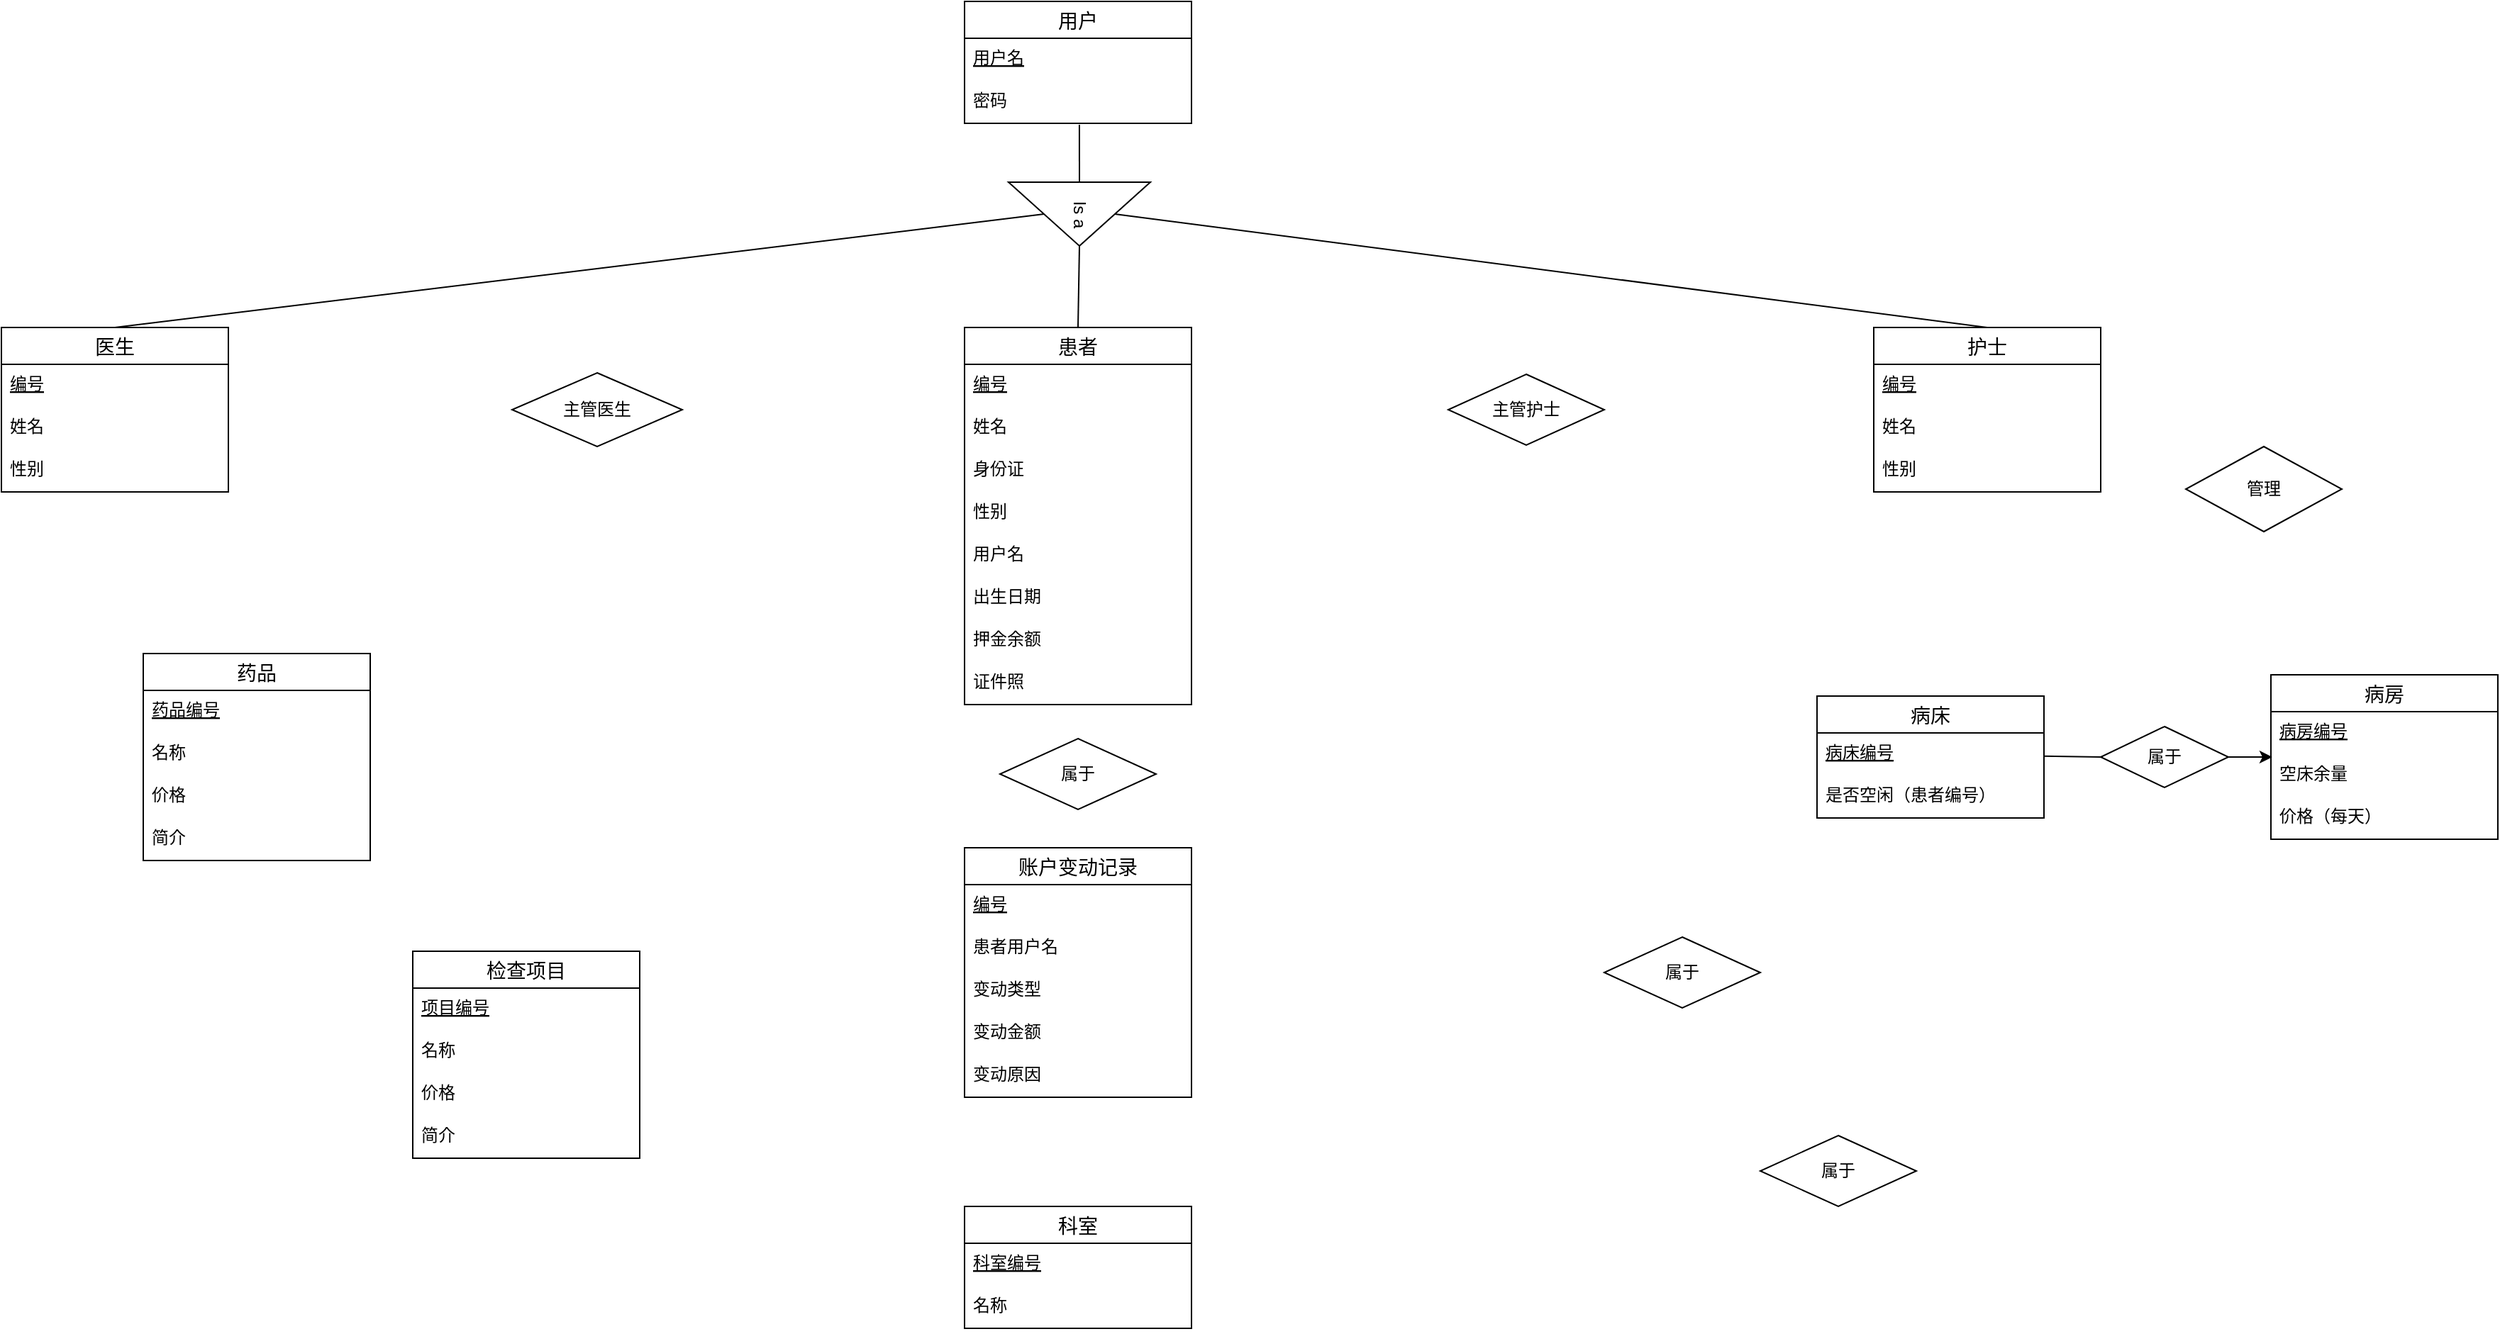 <mxfile version="14.6.13" type="github">
  <diagram id="R2lEEEUBdFMjLlhIrx00" name="Page-1">
    <mxGraphModel dx="2272" dy="799" grid="1" gridSize="10" guides="1" tooltips="1" connect="1" arrows="1" fold="1" page="1" pageScale="1" pageWidth="850" pageHeight="1100" math="0" shadow="0" extFonts="Permanent Marker^https://fonts.googleapis.com/css?family=Permanent+Marker">
      <root>
        <mxCell id="0" />
        <mxCell id="1" parent="0" />
        <mxCell id="OfayJ8HUQFOVM7JYoSRG-1" value="用户" style="swimlane;fontStyle=0;childLayout=stackLayout;horizontal=1;startSize=26;horizontalStack=0;resizeParent=1;resizeParentMax=0;resizeLast=0;collapsible=1;marginBottom=0;align=center;fontSize=14;" vertex="1" parent="1">
          <mxGeometry x="339" y="30" width="160" height="86" as="geometry" />
        </mxCell>
        <mxCell id="OfayJ8HUQFOVM7JYoSRG-2" value="用户名" style="text;strokeColor=none;fillColor=none;spacingLeft=4;spacingRight=4;overflow=hidden;rotatable=0;points=[[0,0.5],[1,0.5]];portConstraint=eastwest;fontSize=12;fontStyle=4" vertex="1" parent="OfayJ8HUQFOVM7JYoSRG-1">
          <mxGeometry y="26" width="160" height="30" as="geometry" />
        </mxCell>
        <mxCell id="OfayJ8HUQFOVM7JYoSRG-3" value="密码" style="text;strokeColor=none;fillColor=none;spacingLeft=4;spacingRight=4;overflow=hidden;rotatable=0;points=[[0,0.5],[1,0.5]];portConstraint=eastwest;fontSize=12;" vertex="1" parent="OfayJ8HUQFOVM7JYoSRG-1">
          <mxGeometry y="56" width="160" height="30" as="geometry" />
        </mxCell>
        <mxCell id="OfayJ8HUQFOVM7JYoSRG-5" value="患者" style="swimlane;fontStyle=0;childLayout=stackLayout;horizontal=1;startSize=26;horizontalStack=0;resizeParent=1;resizeParentMax=0;resizeLast=0;collapsible=1;marginBottom=0;align=center;fontSize=14;" vertex="1" parent="1">
          <mxGeometry x="339" y="260" width="160" height="266" as="geometry" />
        </mxCell>
        <mxCell id="OfayJ8HUQFOVM7JYoSRG-6" value="编号" style="text;strokeColor=none;fillColor=none;spacingLeft=4;spacingRight=4;overflow=hidden;rotatable=0;points=[[0,0.5],[1,0.5]];portConstraint=eastwest;fontSize=12;fontStyle=4" vertex="1" parent="OfayJ8HUQFOVM7JYoSRG-5">
          <mxGeometry y="26" width="160" height="30" as="geometry" />
        </mxCell>
        <mxCell id="OfayJ8HUQFOVM7JYoSRG-7" value="姓名" style="text;strokeColor=none;fillColor=none;spacingLeft=4;spacingRight=4;overflow=hidden;rotatable=0;points=[[0,0.5],[1,0.5]];portConstraint=eastwest;fontSize=12;" vertex="1" parent="OfayJ8HUQFOVM7JYoSRG-5">
          <mxGeometry y="56" width="160" height="30" as="geometry" />
        </mxCell>
        <mxCell id="OfayJ8HUQFOVM7JYoSRG-11" value="身份证" style="text;strokeColor=none;fillColor=none;spacingLeft=4;spacingRight=4;overflow=hidden;rotatable=0;points=[[0,0.5],[1,0.5]];portConstraint=eastwest;fontSize=12;" vertex="1" parent="OfayJ8HUQFOVM7JYoSRG-5">
          <mxGeometry y="86" width="160" height="30" as="geometry" />
        </mxCell>
        <mxCell id="OfayJ8HUQFOVM7JYoSRG-12" value="性别" style="text;strokeColor=none;fillColor=none;spacingLeft=4;spacingRight=4;overflow=hidden;rotatable=0;points=[[0,0.5],[1,0.5]];portConstraint=eastwest;fontSize=12;" vertex="1" parent="OfayJ8HUQFOVM7JYoSRG-5">
          <mxGeometry y="116" width="160" height="30" as="geometry" />
        </mxCell>
        <mxCell id="OfayJ8HUQFOVM7JYoSRG-13" value="用户名" style="text;strokeColor=none;fillColor=none;spacingLeft=4;spacingRight=4;overflow=hidden;rotatable=0;points=[[0,0.5],[1,0.5]];portConstraint=eastwest;fontSize=12;" vertex="1" parent="OfayJ8HUQFOVM7JYoSRG-5">
          <mxGeometry y="146" width="160" height="30" as="geometry" />
        </mxCell>
        <mxCell id="OfayJ8HUQFOVM7JYoSRG-14" value="出生日期" style="text;strokeColor=none;fillColor=none;spacingLeft=4;spacingRight=4;overflow=hidden;rotatable=0;points=[[0,0.5],[1,0.5]];portConstraint=eastwest;fontSize=12;" vertex="1" parent="OfayJ8HUQFOVM7JYoSRG-5">
          <mxGeometry y="176" width="160" height="30" as="geometry" />
        </mxCell>
        <mxCell id="OfayJ8HUQFOVM7JYoSRG-15" value="押金余额" style="text;strokeColor=none;fillColor=none;spacingLeft=4;spacingRight=4;overflow=hidden;rotatable=0;points=[[0,0.5],[1,0.5]];portConstraint=eastwest;fontSize=12;" vertex="1" parent="OfayJ8HUQFOVM7JYoSRG-5">
          <mxGeometry y="206" width="160" height="30" as="geometry" />
        </mxCell>
        <mxCell id="OfayJ8HUQFOVM7JYoSRG-16" value="证件照" style="text;strokeColor=none;fillColor=none;spacingLeft=4;spacingRight=4;overflow=hidden;rotatable=0;points=[[0,0.5],[1,0.5]];portConstraint=eastwest;fontSize=12;" vertex="1" parent="OfayJ8HUQFOVM7JYoSRG-5">
          <mxGeometry y="236" width="160" height="30" as="geometry" />
        </mxCell>
        <mxCell id="OfayJ8HUQFOVM7JYoSRG-17" value="护士" style="swimlane;fontStyle=0;childLayout=stackLayout;horizontal=1;startSize=26;horizontalStack=0;resizeParent=1;resizeParentMax=0;resizeLast=0;collapsible=1;marginBottom=0;align=center;fontSize=14;" vertex="1" parent="1">
          <mxGeometry x="980" y="260" width="160" height="116" as="geometry" />
        </mxCell>
        <mxCell id="OfayJ8HUQFOVM7JYoSRG-18" value="编号" style="text;strokeColor=none;fillColor=none;spacingLeft=4;spacingRight=4;overflow=hidden;rotatable=0;points=[[0,0.5],[1,0.5]];portConstraint=eastwest;fontSize=12;fontStyle=4" vertex="1" parent="OfayJ8HUQFOVM7JYoSRG-17">
          <mxGeometry y="26" width="160" height="30" as="geometry" />
        </mxCell>
        <mxCell id="OfayJ8HUQFOVM7JYoSRG-19" value="姓名" style="text;strokeColor=none;fillColor=none;spacingLeft=4;spacingRight=4;overflow=hidden;rotatable=0;points=[[0,0.5],[1,0.5]];portConstraint=eastwest;fontSize=12;" vertex="1" parent="OfayJ8HUQFOVM7JYoSRG-17">
          <mxGeometry y="56" width="160" height="30" as="geometry" />
        </mxCell>
        <mxCell id="OfayJ8HUQFOVM7JYoSRG-20" value="性别" style="text;strokeColor=none;fillColor=none;spacingLeft=4;spacingRight=4;overflow=hidden;rotatable=0;points=[[0,0.5],[1,0.5]];portConstraint=eastwest;fontSize=12;" vertex="1" parent="OfayJ8HUQFOVM7JYoSRG-17">
          <mxGeometry y="86" width="160" height="30" as="geometry" />
        </mxCell>
        <mxCell id="OfayJ8HUQFOVM7JYoSRG-21" value="医生" style="swimlane;fontStyle=0;childLayout=stackLayout;horizontal=1;startSize=26;horizontalStack=0;resizeParent=1;resizeParentMax=0;resizeLast=0;collapsible=1;marginBottom=0;align=center;fontSize=14;" vertex="1" parent="1">
          <mxGeometry x="-340" y="260" width="160" height="116" as="geometry" />
        </mxCell>
        <mxCell id="OfayJ8HUQFOVM7JYoSRG-22" value="编号" style="text;strokeColor=none;fillColor=none;spacingLeft=4;spacingRight=4;overflow=hidden;rotatable=0;points=[[0,0.5],[1,0.5]];portConstraint=eastwest;fontSize=12;fontStyle=4" vertex="1" parent="OfayJ8HUQFOVM7JYoSRG-21">
          <mxGeometry y="26" width="160" height="30" as="geometry" />
        </mxCell>
        <mxCell id="OfayJ8HUQFOVM7JYoSRG-23" value="姓名" style="text;strokeColor=none;fillColor=none;spacingLeft=4;spacingRight=4;overflow=hidden;rotatable=0;points=[[0,0.5],[1,0.5]];portConstraint=eastwest;fontSize=12;" vertex="1" parent="OfayJ8HUQFOVM7JYoSRG-21">
          <mxGeometry y="56" width="160" height="30" as="geometry" />
        </mxCell>
        <mxCell id="OfayJ8HUQFOVM7JYoSRG-24" value="性别" style="text;strokeColor=none;fillColor=none;spacingLeft=4;spacingRight=4;overflow=hidden;rotatable=0;points=[[0,0.5],[1,0.5]];portConstraint=eastwest;fontSize=12;" vertex="1" parent="OfayJ8HUQFOVM7JYoSRG-21">
          <mxGeometry y="86" width="160" height="30" as="geometry" />
        </mxCell>
        <mxCell id="OfayJ8HUQFOVM7JYoSRG-26" value="Is a" style="triangle;whiteSpace=wrap;html=1;rotation=90;" vertex="1" parent="1">
          <mxGeometry x="397.5" y="130" width="45" height="100" as="geometry" />
        </mxCell>
        <mxCell id="OfayJ8HUQFOVM7JYoSRG-34" value="" style="endArrow=none;html=1;entryX=0.5;entryY=0;entryDx=0;entryDy=0;exitX=0.5;exitY=0;exitDx=0;exitDy=0;" edge="1" parent="1" source="OfayJ8HUQFOVM7JYoSRG-26" target="OfayJ8HUQFOVM7JYoSRG-17">
          <mxGeometry width="50" height="50" relative="1" as="geometry">
            <mxPoint x="580" y="240" as="sourcePoint" />
            <mxPoint x="630" y="190" as="targetPoint" />
          </mxGeometry>
        </mxCell>
        <mxCell id="OfayJ8HUQFOVM7JYoSRG-40" value="" style="endArrow=none;html=1;entryX=0.506;entryY=1.033;entryDx=0;entryDy=0;entryPerimeter=0;exitX=0;exitY=0.5;exitDx=0;exitDy=0;" edge="1" parent="1" source="OfayJ8HUQFOVM7JYoSRG-26" target="OfayJ8HUQFOVM7JYoSRG-3">
          <mxGeometry width="50" height="50" relative="1" as="geometry">
            <mxPoint x="400" y="160" as="sourcePoint" />
            <mxPoint x="450" y="110" as="targetPoint" />
          </mxGeometry>
        </mxCell>
        <mxCell id="OfayJ8HUQFOVM7JYoSRG-41" value="主管医生" style="shape=rhombus;perimeter=rhombusPerimeter;whiteSpace=wrap;html=1;align=center;" vertex="1" parent="1">
          <mxGeometry x="20" y="292" width="120" height="52" as="geometry" />
        </mxCell>
        <mxCell id="OfayJ8HUQFOVM7JYoSRG-44" value="病房" style="swimlane;fontStyle=0;childLayout=stackLayout;horizontal=1;startSize=26;horizontalStack=0;resizeParent=1;resizeParentMax=0;resizeLast=0;collapsible=1;marginBottom=0;align=center;fontSize=14;" vertex="1" parent="1">
          <mxGeometry x="1260" y="505" width="160" height="116" as="geometry" />
        </mxCell>
        <mxCell id="OfayJ8HUQFOVM7JYoSRG-45" value="病房编号" style="text;strokeColor=none;fillColor=none;spacingLeft=4;spacingRight=4;overflow=hidden;rotatable=0;points=[[0,0.5],[1,0.5]];portConstraint=eastwest;fontSize=12;fontStyle=4" vertex="1" parent="OfayJ8HUQFOVM7JYoSRG-44">
          <mxGeometry y="26" width="160" height="30" as="geometry" />
        </mxCell>
        <mxCell id="OfayJ8HUQFOVM7JYoSRG-46" value="空床余量" style="text;strokeColor=none;fillColor=none;spacingLeft=4;spacingRight=4;overflow=hidden;rotatable=0;points=[[0,0.5],[1,0.5]];portConstraint=eastwest;fontSize=12;" vertex="1" parent="OfayJ8HUQFOVM7JYoSRG-44">
          <mxGeometry y="56" width="160" height="30" as="geometry" />
        </mxCell>
        <mxCell id="OfayJ8HUQFOVM7JYoSRG-64" value="价格（每天）" style="text;strokeColor=none;fillColor=none;spacingLeft=4;spacingRight=4;overflow=hidden;rotatable=0;points=[[0,0.5],[1,0.5]];portConstraint=eastwest;fontSize=12;" vertex="1" parent="OfayJ8HUQFOVM7JYoSRG-44">
          <mxGeometry y="86" width="160" height="30" as="geometry" />
        </mxCell>
        <mxCell id="OfayJ8HUQFOVM7JYoSRG-48" value="病床" style="swimlane;fontStyle=0;childLayout=stackLayout;horizontal=1;startSize=26;horizontalStack=0;resizeParent=1;resizeParentMax=0;resizeLast=0;collapsible=1;marginBottom=0;align=center;fontSize=14;" vertex="1" parent="1">
          <mxGeometry x="940" y="520" width="160" height="86" as="geometry" />
        </mxCell>
        <mxCell id="OfayJ8HUQFOVM7JYoSRG-49" value="病床编号" style="text;strokeColor=none;fillColor=none;spacingLeft=4;spacingRight=4;overflow=hidden;rotatable=0;points=[[0,0.5],[1,0.5]];portConstraint=eastwest;fontSize=12;fontStyle=4" vertex="1" parent="OfayJ8HUQFOVM7JYoSRG-48">
          <mxGeometry y="26" width="160" height="30" as="geometry" />
        </mxCell>
        <mxCell id="OfayJ8HUQFOVM7JYoSRG-50" value="是否空闲（患者编号）" style="text;strokeColor=none;fillColor=none;spacingLeft=4;spacingRight=4;overflow=hidden;rotatable=0;points=[[0,0.5],[1,0.5]];portConstraint=eastwest;fontSize=12;" vertex="1" parent="OfayJ8HUQFOVM7JYoSRG-48">
          <mxGeometry y="56" width="160" height="30" as="geometry" />
        </mxCell>
        <mxCell id="OfayJ8HUQFOVM7JYoSRG-53" value="药品" style="swimlane;fontStyle=0;childLayout=stackLayout;horizontal=1;startSize=26;horizontalStack=0;resizeParent=1;resizeParentMax=0;resizeLast=0;collapsible=1;marginBottom=0;align=center;fontSize=14;" vertex="1" parent="1">
          <mxGeometry x="-240" y="490" width="160" height="146" as="geometry" />
        </mxCell>
        <mxCell id="OfayJ8HUQFOVM7JYoSRG-54" value="药品编号" style="text;strokeColor=none;fillColor=none;spacingLeft=4;spacingRight=4;overflow=hidden;rotatable=0;points=[[0,0.5],[1,0.5]];portConstraint=eastwest;fontSize=12;fontStyle=4" vertex="1" parent="OfayJ8HUQFOVM7JYoSRG-53">
          <mxGeometry y="26" width="160" height="30" as="geometry" />
        </mxCell>
        <mxCell id="OfayJ8HUQFOVM7JYoSRG-55" value="名称" style="text;strokeColor=none;fillColor=none;spacingLeft=4;spacingRight=4;overflow=hidden;rotatable=0;points=[[0,0.5],[1,0.5]];portConstraint=eastwest;fontSize=12;" vertex="1" parent="OfayJ8HUQFOVM7JYoSRG-53">
          <mxGeometry y="56" width="160" height="30" as="geometry" />
        </mxCell>
        <mxCell id="OfayJ8HUQFOVM7JYoSRG-56" value="价格" style="text;strokeColor=none;fillColor=none;spacingLeft=4;spacingRight=4;overflow=hidden;rotatable=0;points=[[0,0.5],[1,0.5]];portConstraint=eastwest;fontSize=12;" vertex="1" parent="OfayJ8HUQFOVM7JYoSRG-53">
          <mxGeometry y="86" width="160" height="30" as="geometry" />
        </mxCell>
        <mxCell id="OfayJ8HUQFOVM7JYoSRG-62" value="简介" style="text;strokeColor=none;fillColor=none;spacingLeft=4;spacingRight=4;overflow=hidden;rotatable=0;points=[[0,0.5],[1,0.5]];portConstraint=eastwest;fontSize=12;" vertex="1" parent="OfayJ8HUQFOVM7JYoSRG-53">
          <mxGeometry y="116" width="160" height="30" as="geometry" />
        </mxCell>
        <mxCell id="OfayJ8HUQFOVM7JYoSRG-57" value="检查项目" style="swimlane;fontStyle=0;childLayout=stackLayout;horizontal=1;startSize=26;horizontalStack=0;resizeParent=1;resizeParentMax=0;resizeLast=0;collapsible=1;marginBottom=0;align=center;fontSize=14;" vertex="1" parent="1">
          <mxGeometry x="-50" y="700" width="160" height="146" as="geometry" />
        </mxCell>
        <mxCell id="OfayJ8HUQFOVM7JYoSRG-58" value="项目编号" style="text;strokeColor=none;fillColor=none;spacingLeft=4;spacingRight=4;overflow=hidden;rotatable=0;points=[[0,0.5],[1,0.5]];portConstraint=eastwest;fontSize=12;fontStyle=4" vertex="1" parent="OfayJ8HUQFOVM7JYoSRG-57">
          <mxGeometry y="26" width="160" height="30" as="geometry" />
        </mxCell>
        <mxCell id="OfayJ8HUQFOVM7JYoSRG-59" value="名称" style="text;strokeColor=none;fillColor=none;spacingLeft=4;spacingRight=4;overflow=hidden;rotatable=0;points=[[0,0.5],[1,0.5]];portConstraint=eastwest;fontSize=12;" vertex="1" parent="OfayJ8HUQFOVM7JYoSRG-57">
          <mxGeometry y="56" width="160" height="30" as="geometry" />
        </mxCell>
        <mxCell id="OfayJ8HUQFOVM7JYoSRG-60" value="价格" style="text;strokeColor=none;fillColor=none;spacingLeft=4;spacingRight=4;overflow=hidden;rotatable=0;points=[[0,0.5],[1,0.5]];portConstraint=eastwest;fontSize=12;" vertex="1" parent="OfayJ8HUQFOVM7JYoSRG-57">
          <mxGeometry y="86" width="160" height="30" as="geometry" />
        </mxCell>
        <mxCell id="OfayJ8HUQFOVM7JYoSRG-61" value="简介" style="text;strokeColor=none;fillColor=none;spacingLeft=4;spacingRight=4;overflow=hidden;rotatable=0;points=[[0,0.5],[1,0.5]];portConstraint=eastwest;fontSize=12;" vertex="1" parent="OfayJ8HUQFOVM7JYoSRG-57">
          <mxGeometry y="116" width="160" height="30" as="geometry" />
        </mxCell>
        <mxCell id="OfayJ8HUQFOVM7JYoSRG-65" value="管理" style="shape=rhombus;perimeter=rhombusPerimeter;whiteSpace=wrap;html=1;align=center;" vertex="1" parent="1">
          <mxGeometry x="1200" y="344" width="110" height="60" as="geometry" />
        </mxCell>
        <mxCell id="OfayJ8HUQFOVM7JYoSRG-83" style="edgeStyle=none;rounded=0;orthogonalLoop=1;jettySize=auto;html=1;exitX=1;exitY=0.5;exitDx=0;exitDy=0;entryX=0.006;entryY=0.067;entryDx=0;entryDy=0;entryPerimeter=0;" edge="1" parent="1" source="OfayJ8HUQFOVM7JYoSRG-66" target="OfayJ8HUQFOVM7JYoSRG-46">
          <mxGeometry relative="1" as="geometry" />
        </mxCell>
        <mxCell id="OfayJ8HUQFOVM7JYoSRG-66" value="属于" style="shape=rhombus;perimeter=rhombusPerimeter;whiteSpace=wrap;html=1;align=center;" vertex="1" parent="1">
          <mxGeometry x="1140" y="541.5" width="90" height="43" as="geometry" />
        </mxCell>
        <mxCell id="OfayJ8HUQFOVM7JYoSRG-67" value="" style="endArrow=none;html=1;entryX=1;entryY=0.5;entryDx=0;entryDy=0;exitX=0.5;exitY=0;exitDx=0;exitDy=0;" edge="1" parent="1" source="OfayJ8HUQFOVM7JYoSRG-5" target="OfayJ8HUQFOVM7JYoSRG-26">
          <mxGeometry width="50" height="50" relative="1" as="geometry">
            <mxPoint x="390" y="260" as="sourcePoint" />
            <mxPoint x="440" y="210" as="targetPoint" />
          </mxGeometry>
        </mxCell>
        <mxCell id="OfayJ8HUQFOVM7JYoSRG-68" value="" style="endArrow=none;html=1;entryX=0.5;entryY=1;entryDx=0;entryDy=0;exitX=0.5;exitY=0;exitDx=0;exitDy=0;" edge="1" parent="1" source="OfayJ8HUQFOVM7JYoSRG-21" target="OfayJ8HUQFOVM7JYoSRG-26">
          <mxGeometry width="50" height="50" relative="1" as="geometry">
            <mxPoint x="250" y="240" as="sourcePoint" />
            <mxPoint x="300" y="190" as="targetPoint" />
          </mxGeometry>
        </mxCell>
        <mxCell id="OfayJ8HUQFOVM7JYoSRG-69" value="科室" style="swimlane;fontStyle=0;childLayout=stackLayout;horizontal=1;startSize=26;horizontalStack=0;resizeParent=1;resizeParentMax=0;resizeLast=0;collapsible=1;marginBottom=0;align=center;fontSize=14;" vertex="1" parent="1">
          <mxGeometry x="339" y="880" width="160" height="86" as="geometry" />
        </mxCell>
        <mxCell id="OfayJ8HUQFOVM7JYoSRG-70" value="科室编号" style="text;strokeColor=none;fillColor=none;spacingLeft=4;spacingRight=4;overflow=hidden;rotatable=0;points=[[0,0.5],[1,0.5]];portConstraint=eastwest;fontSize=12;fontStyle=4" vertex="1" parent="OfayJ8HUQFOVM7JYoSRG-69">
          <mxGeometry y="26" width="160" height="30" as="geometry" />
        </mxCell>
        <mxCell id="OfayJ8HUQFOVM7JYoSRG-71" value="名称" style="text;strokeColor=none;fillColor=none;spacingLeft=4;spacingRight=4;overflow=hidden;rotatable=0;points=[[0,0.5],[1,0.5]];portConstraint=eastwest;fontSize=12;" vertex="1" parent="OfayJ8HUQFOVM7JYoSRG-69">
          <mxGeometry y="56" width="160" height="30" as="geometry" />
        </mxCell>
        <mxCell id="OfayJ8HUQFOVM7JYoSRG-73" value="账户变动记录" style="swimlane;fontStyle=0;childLayout=stackLayout;horizontal=1;startSize=26;horizontalStack=0;resizeParent=1;resizeParentMax=0;resizeLast=0;collapsible=1;marginBottom=0;align=center;fontSize=14;" vertex="1" parent="1">
          <mxGeometry x="339" y="627" width="160" height="176" as="geometry" />
        </mxCell>
        <mxCell id="OfayJ8HUQFOVM7JYoSRG-74" value="编号" style="text;strokeColor=none;fillColor=none;spacingLeft=4;spacingRight=4;overflow=hidden;rotatable=0;points=[[0,0.5],[1,0.5]];portConstraint=eastwest;fontSize=12;fontStyle=4" vertex="1" parent="OfayJ8HUQFOVM7JYoSRG-73">
          <mxGeometry y="26" width="160" height="30" as="geometry" />
        </mxCell>
        <mxCell id="OfayJ8HUQFOVM7JYoSRG-75" value="患者用户名" style="text;strokeColor=none;fillColor=none;spacingLeft=4;spacingRight=4;overflow=hidden;rotatable=0;points=[[0,0.5],[1,0.5]];portConstraint=eastwest;fontSize=12;" vertex="1" parent="OfayJ8HUQFOVM7JYoSRG-73">
          <mxGeometry y="56" width="160" height="30" as="geometry" />
        </mxCell>
        <mxCell id="OfayJ8HUQFOVM7JYoSRG-76" value="变动类型" style="text;strokeColor=none;fillColor=none;spacingLeft=4;spacingRight=4;overflow=hidden;rotatable=0;points=[[0,0.5],[1,0.5]];portConstraint=eastwest;fontSize=12;" vertex="1" parent="OfayJ8HUQFOVM7JYoSRG-73">
          <mxGeometry y="86" width="160" height="30" as="geometry" />
        </mxCell>
        <mxCell id="OfayJ8HUQFOVM7JYoSRG-77" value="变动金额" style="text;strokeColor=none;fillColor=none;spacingLeft=4;spacingRight=4;overflow=hidden;rotatable=0;points=[[0,0.5],[1,0.5]];portConstraint=eastwest;fontSize=12;" vertex="1" parent="OfayJ8HUQFOVM7JYoSRG-73">
          <mxGeometry y="116" width="160" height="30" as="geometry" />
        </mxCell>
        <mxCell id="OfayJ8HUQFOVM7JYoSRG-78" value="变动原因" style="text;strokeColor=none;fillColor=none;spacingLeft=4;spacingRight=4;overflow=hidden;rotatable=0;points=[[0,0.5],[1,0.5]];portConstraint=eastwest;fontSize=12;" vertex="1" parent="OfayJ8HUQFOVM7JYoSRG-73">
          <mxGeometry y="146" width="160" height="30" as="geometry" />
        </mxCell>
        <mxCell id="OfayJ8HUQFOVM7JYoSRG-79" value="属于" style="shape=rhombus;perimeter=rhombusPerimeter;whiteSpace=wrap;html=1;align=center;" vertex="1" parent="1">
          <mxGeometry x="900" y="830" width="110" height="50" as="geometry" />
        </mxCell>
        <mxCell id="OfayJ8HUQFOVM7JYoSRG-80" value="属于" style="shape=rhombus;perimeter=rhombusPerimeter;whiteSpace=wrap;html=1;align=center;" vertex="1" parent="1">
          <mxGeometry x="790" y="690" width="110" height="50" as="geometry" />
        </mxCell>
        <mxCell id="OfayJ8HUQFOVM7JYoSRG-81" value="属于" style="shape=rhombus;perimeter=rhombusPerimeter;whiteSpace=wrap;html=1;align=center;" vertex="1" parent="1">
          <mxGeometry x="364" y="550" width="110" height="50" as="geometry" />
        </mxCell>
        <mxCell id="OfayJ8HUQFOVM7JYoSRG-82" value="主管护士" style="shape=rhombus;perimeter=rhombusPerimeter;whiteSpace=wrap;html=1;align=center;" vertex="1" parent="1">
          <mxGeometry x="680" y="293" width="110" height="50" as="geometry" />
        </mxCell>
        <mxCell id="OfayJ8HUQFOVM7JYoSRG-84" value="" style="endArrow=none;html=1;entryX=0;entryY=0.5;entryDx=0;entryDy=0;" edge="1" parent="1" source="OfayJ8HUQFOVM7JYoSRG-49" target="OfayJ8HUQFOVM7JYoSRG-66">
          <mxGeometry width="50" height="50" relative="1" as="geometry">
            <mxPoint x="1110" y="670" as="sourcePoint" />
            <mxPoint x="1160" y="620" as="targetPoint" />
          </mxGeometry>
        </mxCell>
      </root>
    </mxGraphModel>
  </diagram>
</mxfile>
